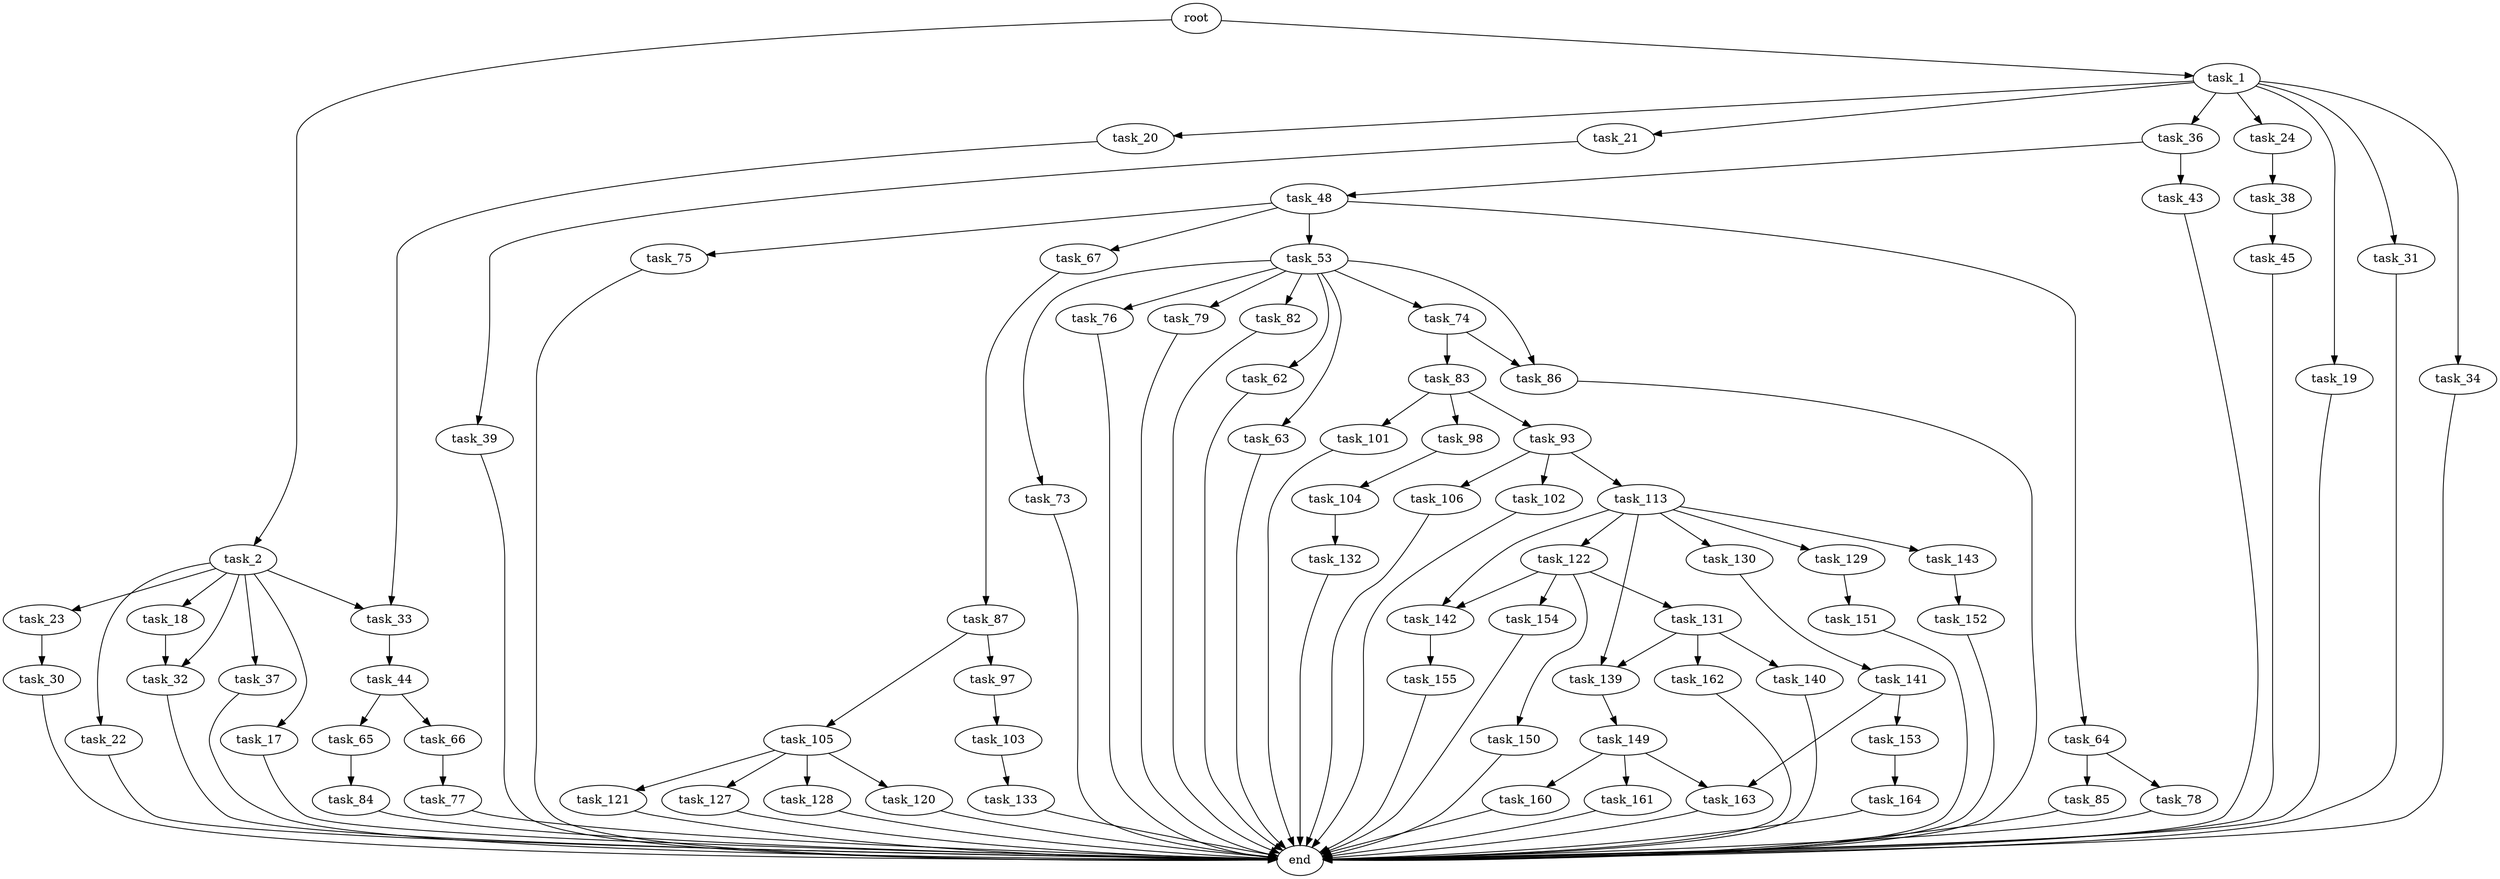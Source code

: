 digraph G {
  root [size="0.000000"];
  task_1 [size="1834179443.000000"];
  task_2 [size="134217728000.000000"];
  task_19 [size="1063680562402.000000"];
  task_20 [size="36076639425.000000"];
  task_21 [size="16456768788.000000"];
  task_24 [size="312628193956.000000"];
  task_31 [size="28991029248.000000"];
  task_34 [size="357339727343.000000"];
  task_36 [size="1073741824000.000000"];
  task_17 [size="361751351.000000"];
  task_18 [size="47007163882.000000"];
  task_22 [size="27614106526.000000"];
  task_23 [size="28991029248.000000"];
  task_32 [size="3237395745.000000"];
  task_33 [size="581418722716.000000"];
  task_37 [size="549755813888.000000"];
  end [size="0.000000"];
  task_39 [size="2354912813.000000"];
  task_30 [size="4325559307.000000"];
  task_38 [size="190202989224.000000"];
  task_44 [size="775280547011.000000"];
  task_43 [size="68719476736.000000"];
  task_48 [size="158159667480.000000"];
  task_45 [size="1110405543408.000000"];
  task_65 [size="83220811488.000000"];
  task_66 [size="68719476736.000000"];
  task_53 [size="345110755424.000000"];
  task_64 [size="549755813888.000000"];
  task_67 [size="3262797108.000000"];
  task_75 [size="1073741824000.000000"];
  task_62 [size="74228900366.000000"];
  task_63 [size="34292155540.000000"];
  task_73 [size="20549671552.000000"];
  task_74 [size="10013066242.000000"];
  task_76 [size="368293445632.000000"];
  task_79 [size="68719476736.000000"];
  task_82 [size="321633017796.000000"];
  task_86 [size="15341421004.000000"];
  task_78 [size="782757789696.000000"];
  task_85 [size="665839568680.000000"];
  task_84 [size="174758311641.000000"];
  task_77 [size="14812449644.000000"];
  task_87 [size="309153754930.000000"];
  task_83 [size="1073741824000.000000"];
  task_93 [size="782757789696.000000"];
  task_98 [size="782757789696.000000"];
  task_101 [size="134628649417.000000"];
  task_97 [size="134217728000.000000"];
  task_105 [size="173445074746.000000"];
  task_102 [size="8589934592.000000"];
  task_106 [size="255293098118.000000"];
  task_113 [size="45416859719.000000"];
  task_103 [size="368293445632.000000"];
  task_104 [size="6661587179.000000"];
  task_133 [size="368293445632.000000"];
  task_132 [size="10197276567.000000"];
  task_120 [size="231928233984.000000"];
  task_121 [size="549755813888.000000"];
  task_127 [size="68719476736.000000"];
  task_128 [size="128522026860.000000"];
  task_122 [size="838508768355.000000"];
  task_129 [size="965313799425.000000"];
  task_130 [size="181555488400.000000"];
  task_139 [size="33424789853.000000"];
  task_142 [size="3142469940.000000"];
  task_143 [size="32789057648.000000"];
  task_131 [size="34807303632.000000"];
  task_150 [size="1073741824000.000000"];
  task_154 [size="134217728000.000000"];
  task_151 [size="112358508184.000000"];
  task_141 [size="134217728000.000000"];
  task_140 [size="1274838094.000000"];
  task_162 [size="423369336922.000000"];
  task_149 [size="5858170584.000000"];
  task_153 [size="8589934592.000000"];
  task_163 [size="30544502914.000000"];
  task_155 [size="771507281336.000000"];
  task_152 [size="8589934592.000000"];
  task_160 [size="17946105640.000000"];
  task_161 [size="549755813888.000000"];
  task_164 [size="34479275019.000000"];

  root -> task_1 [size="1.000000"];
  root -> task_2 [size="1.000000"];
  task_1 -> task_19 [size="33554432.000000"];
  task_1 -> task_20 [size="33554432.000000"];
  task_1 -> task_21 [size="33554432.000000"];
  task_1 -> task_24 [size="33554432.000000"];
  task_1 -> task_31 [size="33554432.000000"];
  task_1 -> task_34 [size="33554432.000000"];
  task_1 -> task_36 [size="33554432.000000"];
  task_2 -> task_17 [size="209715200.000000"];
  task_2 -> task_18 [size="209715200.000000"];
  task_2 -> task_22 [size="209715200.000000"];
  task_2 -> task_23 [size="209715200.000000"];
  task_2 -> task_32 [size="209715200.000000"];
  task_2 -> task_33 [size="209715200.000000"];
  task_2 -> task_37 [size="209715200.000000"];
  task_19 -> end [size="1.000000"];
  task_20 -> task_33 [size="75497472.000000"];
  task_21 -> task_39 [size="838860800.000000"];
  task_24 -> task_38 [size="301989888.000000"];
  task_31 -> end [size="1.000000"];
  task_34 -> end [size="1.000000"];
  task_36 -> task_43 [size="838860800.000000"];
  task_36 -> task_48 [size="838860800.000000"];
  task_17 -> end [size="1.000000"];
  task_18 -> task_32 [size="33554432.000000"];
  task_22 -> end [size="1.000000"];
  task_23 -> task_30 [size="75497472.000000"];
  task_32 -> end [size="1.000000"];
  task_33 -> task_44 [size="536870912.000000"];
  task_37 -> end [size="1.000000"];
  task_39 -> end [size="1.000000"];
  task_30 -> end [size="1.000000"];
  task_38 -> task_45 [size="134217728.000000"];
  task_44 -> task_65 [size="679477248.000000"];
  task_44 -> task_66 [size="679477248.000000"];
  task_43 -> end [size="1.000000"];
  task_48 -> task_53 [size="134217728.000000"];
  task_48 -> task_64 [size="134217728.000000"];
  task_48 -> task_67 [size="134217728.000000"];
  task_48 -> task_75 [size="134217728.000000"];
  task_45 -> end [size="1.000000"];
  task_65 -> task_84 [size="134217728.000000"];
  task_66 -> task_77 [size="134217728.000000"];
  task_53 -> task_62 [size="411041792.000000"];
  task_53 -> task_63 [size="411041792.000000"];
  task_53 -> task_73 [size="411041792.000000"];
  task_53 -> task_74 [size="411041792.000000"];
  task_53 -> task_76 [size="411041792.000000"];
  task_53 -> task_79 [size="411041792.000000"];
  task_53 -> task_82 [size="411041792.000000"];
  task_53 -> task_86 [size="411041792.000000"];
  task_64 -> task_78 [size="536870912.000000"];
  task_64 -> task_85 [size="536870912.000000"];
  task_67 -> task_87 [size="301989888.000000"];
  task_75 -> end [size="1.000000"];
  task_62 -> end [size="1.000000"];
  task_63 -> end [size="1.000000"];
  task_73 -> end [size="1.000000"];
  task_74 -> task_83 [size="33554432.000000"];
  task_74 -> task_86 [size="33554432.000000"];
  task_76 -> end [size="1.000000"];
  task_79 -> end [size="1.000000"];
  task_82 -> end [size="1.000000"];
  task_86 -> end [size="1.000000"];
  task_78 -> end [size="1.000000"];
  task_85 -> end [size="1.000000"];
  task_84 -> end [size="1.000000"];
  task_77 -> end [size="1.000000"];
  task_87 -> task_97 [size="301989888.000000"];
  task_87 -> task_105 [size="301989888.000000"];
  task_83 -> task_93 [size="838860800.000000"];
  task_83 -> task_98 [size="838860800.000000"];
  task_83 -> task_101 [size="838860800.000000"];
  task_93 -> task_102 [size="679477248.000000"];
  task_93 -> task_106 [size="679477248.000000"];
  task_93 -> task_113 [size="679477248.000000"];
  task_98 -> task_104 [size="679477248.000000"];
  task_101 -> end [size="1.000000"];
  task_97 -> task_103 [size="209715200.000000"];
  task_105 -> task_120 [size="411041792.000000"];
  task_105 -> task_121 [size="411041792.000000"];
  task_105 -> task_127 [size="411041792.000000"];
  task_105 -> task_128 [size="411041792.000000"];
  task_102 -> end [size="1.000000"];
  task_106 -> end [size="1.000000"];
  task_113 -> task_122 [size="75497472.000000"];
  task_113 -> task_129 [size="75497472.000000"];
  task_113 -> task_130 [size="75497472.000000"];
  task_113 -> task_139 [size="75497472.000000"];
  task_113 -> task_142 [size="75497472.000000"];
  task_113 -> task_143 [size="75497472.000000"];
  task_103 -> task_133 [size="411041792.000000"];
  task_104 -> task_132 [size="301989888.000000"];
  task_133 -> end [size="1.000000"];
  task_132 -> end [size="1.000000"];
  task_120 -> end [size="1.000000"];
  task_121 -> end [size="1.000000"];
  task_127 -> end [size="1.000000"];
  task_128 -> end [size="1.000000"];
  task_122 -> task_131 [size="679477248.000000"];
  task_122 -> task_142 [size="679477248.000000"];
  task_122 -> task_150 [size="679477248.000000"];
  task_122 -> task_154 [size="679477248.000000"];
  task_129 -> task_151 [size="679477248.000000"];
  task_130 -> task_141 [size="536870912.000000"];
  task_139 -> task_149 [size="838860800.000000"];
  task_142 -> task_155 [size="134217728.000000"];
  task_143 -> task_152 [size="536870912.000000"];
  task_131 -> task_139 [size="134217728.000000"];
  task_131 -> task_140 [size="134217728.000000"];
  task_131 -> task_162 [size="134217728.000000"];
  task_150 -> end [size="1.000000"];
  task_154 -> end [size="1.000000"];
  task_151 -> end [size="1.000000"];
  task_141 -> task_153 [size="209715200.000000"];
  task_141 -> task_163 [size="209715200.000000"];
  task_140 -> end [size="1.000000"];
  task_162 -> end [size="1.000000"];
  task_149 -> task_160 [size="209715200.000000"];
  task_149 -> task_161 [size="209715200.000000"];
  task_149 -> task_163 [size="209715200.000000"];
  task_153 -> task_164 [size="33554432.000000"];
  task_163 -> end [size="1.000000"];
  task_155 -> end [size="1.000000"];
  task_152 -> end [size="1.000000"];
  task_160 -> end [size="1.000000"];
  task_161 -> end [size="1.000000"];
  task_164 -> end [size="1.000000"];
}
